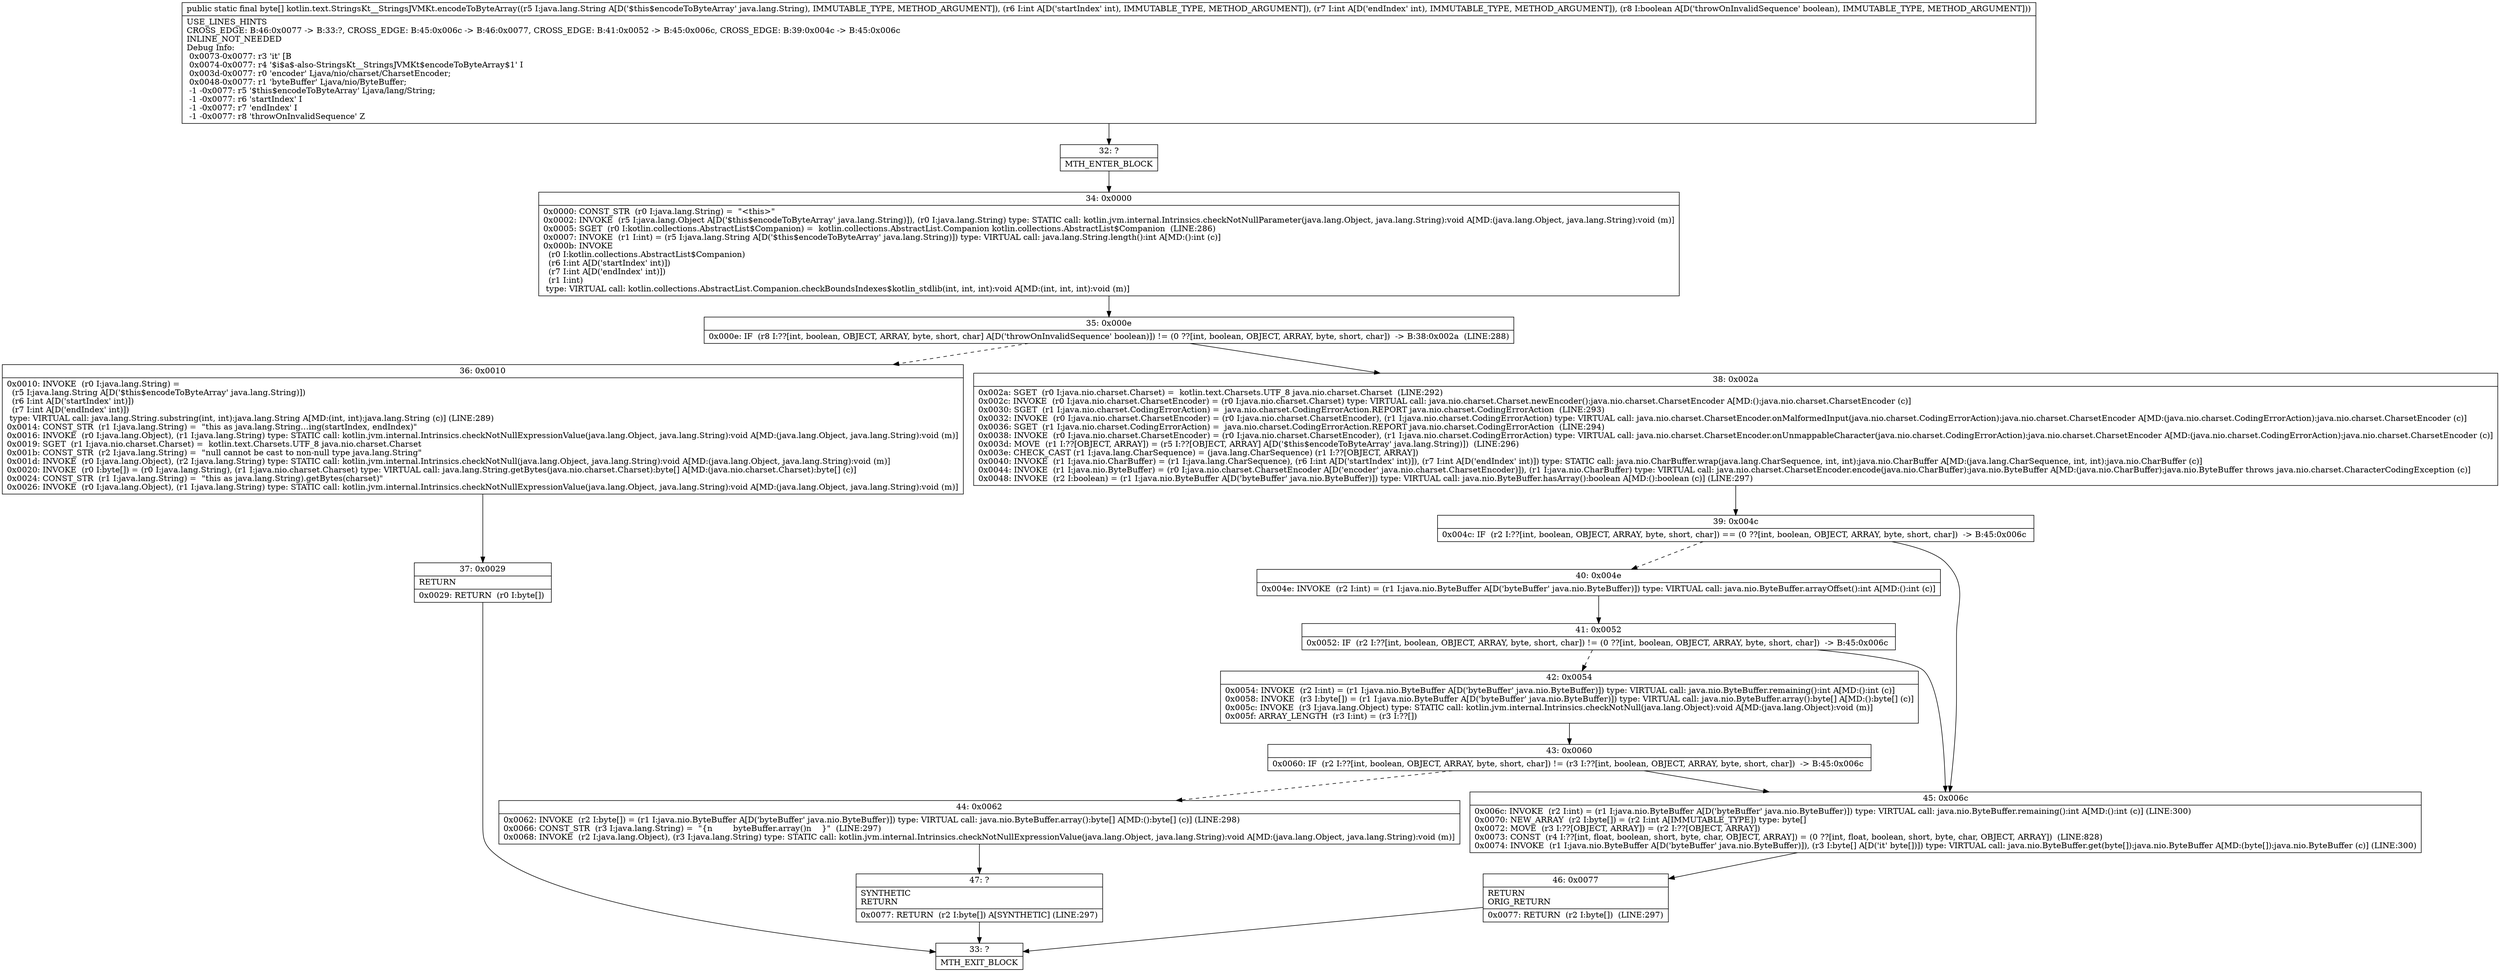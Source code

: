 digraph "CFG forkotlin.text.StringsKt__StringsJVMKt.encodeToByteArray(Ljava\/lang\/String;IIZ)[B" {
Node_32 [shape=record,label="{32\:\ ?|MTH_ENTER_BLOCK\l}"];
Node_34 [shape=record,label="{34\:\ 0x0000|0x0000: CONST_STR  (r0 I:java.lang.String) =  \"\<this\>\" \l0x0002: INVOKE  (r5 I:java.lang.Object A[D('$this$encodeToByteArray' java.lang.String)]), (r0 I:java.lang.String) type: STATIC call: kotlin.jvm.internal.Intrinsics.checkNotNullParameter(java.lang.Object, java.lang.String):void A[MD:(java.lang.Object, java.lang.String):void (m)]\l0x0005: SGET  (r0 I:kotlin.collections.AbstractList$Companion) =  kotlin.collections.AbstractList.Companion kotlin.collections.AbstractList$Companion  (LINE:286)\l0x0007: INVOKE  (r1 I:int) = (r5 I:java.lang.String A[D('$this$encodeToByteArray' java.lang.String)]) type: VIRTUAL call: java.lang.String.length():int A[MD:():int (c)]\l0x000b: INVOKE  \l  (r0 I:kotlin.collections.AbstractList$Companion)\l  (r6 I:int A[D('startIndex' int)])\l  (r7 I:int A[D('endIndex' int)])\l  (r1 I:int)\l type: VIRTUAL call: kotlin.collections.AbstractList.Companion.checkBoundsIndexes$kotlin_stdlib(int, int, int):void A[MD:(int, int, int):void (m)]\l}"];
Node_35 [shape=record,label="{35\:\ 0x000e|0x000e: IF  (r8 I:??[int, boolean, OBJECT, ARRAY, byte, short, char] A[D('throwOnInvalidSequence' boolean)]) != (0 ??[int, boolean, OBJECT, ARRAY, byte, short, char])  \-\> B:38:0x002a  (LINE:288)\l}"];
Node_36 [shape=record,label="{36\:\ 0x0010|0x0010: INVOKE  (r0 I:java.lang.String) = \l  (r5 I:java.lang.String A[D('$this$encodeToByteArray' java.lang.String)])\l  (r6 I:int A[D('startIndex' int)])\l  (r7 I:int A[D('endIndex' int)])\l type: VIRTUAL call: java.lang.String.substring(int, int):java.lang.String A[MD:(int, int):java.lang.String (c)] (LINE:289)\l0x0014: CONST_STR  (r1 I:java.lang.String) =  \"this as java.lang.String…ing(startIndex, endIndex)\" \l0x0016: INVOKE  (r0 I:java.lang.Object), (r1 I:java.lang.String) type: STATIC call: kotlin.jvm.internal.Intrinsics.checkNotNullExpressionValue(java.lang.Object, java.lang.String):void A[MD:(java.lang.Object, java.lang.String):void (m)]\l0x0019: SGET  (r1 I:java.nio.charset.Charset) =  kotlin.text.Charsets.UTF_8 java.nio.charset.Charset \l0x001b: CONST_STR  (r2 I:java.lang.String) =  \"null cannot be cast to non\-null type java.lang.String\" \l0x001d: INVOKE  (r0 I:java.lang.Object), (r2 I:java.lang.String) type: STATIC call: kotlin.jvm.internal.Intrinsics.checkNotNull(java.lang.Object, java.lang.String):void A[MD:(java.lang.Object, java.lang.String):void (m)]\l0x0020: INVOKE  (r0 I:byte[]) = (r0 I:java.lang.String), (r1 I:java.nio.charset.Charset) type: VIRTUAL call: java.lang.String.getBytes(java.nio.charset.Charset):byte[] A[MD:(java.nio.charset.Charset):byte[] (c)]\l0x0024: CONST_STR  (r1 I:java.lang.String) =  \"this as java.lang.String).getBytes(charset)\" \l0x0026: INVOKE  (r0 I:java.lang.Object), (r1 I:java.lang.String) type: STATIC call: kotlin.jvm.internal.Intrinsics.checkNotNullExpressionValue(java.lang.Object, java.lang.String):void A[MD:(java.lang.Object, java.lang.String):void (m)]\l}"];
Node_37 [shape=record,label="{37\:\ 0x0029|RETURN\l|0x0029: RETURN  (r0 I:byte[]) \l}"];
Node_33 [shape=record,label="{33\:\ ?|MTH_EXIT_BLOCK\l}"];
Node_38 [shape=record,label="{38\:\ 0x002a|0x002a: SGET  (r0 I:java.nio.charset.Charset) =  kotlin.text.Charsets.UTF_8 java.nio.charset.Charset  (LINE:292)\l0x002c: INVOKE  (r0 I:java.nio.charset.CharsetEncoder) = (r0 I:java.nio.charset.Charset) type: VIRTUAL call: java.nio.charset.Charset.newEncoder():java.nio.charset.CharsetEncoder A[MD:():java.nio.charset.CharsetEncoder (c)]\l0x0030: SGET  (r1 I:java.nio.charset.CodingErrorAction) =  java.nio.charset.CodingErrorAction.REPORT java.nio.charset.CodingErrorAction  (LINE:293)\l0x0032: INVOKE  (r0 I:java.nio.charset.CharsetEncoder) = (r0 I:java.nio.charset.CharsetEncoder), (r1 I:java.nio.charset.CodingErrorAction) type: VIRTUAL call: java.nio.charset.CharsetEncoder.onMalformedInput(java.nio.charset.CodingErrorAction):java.nio.charset.CharsetEncoder A[MD:(java.nio.charset.CodingErrorAction):java.nio.charset.CharsetEncoder (c)]\l0x0036: SGET  (r1 I:java.nio.charset.CodingErrorAction) =  java.nio.charset.CodingErrorAction.REPORT java.nio.charset.CodingErrorAction  (LINE:294)\l0x0038: INVOKE  (r0 I:java.nio.charset.CharsetEncoder) = (r0 I:java.nio.charset.CharsetEncoder), (r1 I:java.nio.charset.CodingErrorAction) type: VIRTUAL call: java.nio.charset.CharsetEncoder.onUnmappableCharacter(java.nio.charset.CodingErrorAction):java.nio.charset.CharsetEncoder A[MD:(java.nio.charset.CodingErrorAction):java.nio.charset.CharsetEncoder (c)]\l0x003d: MOVE  (r1 I:??[OBJECT, ARRAY]) = (r5 I:??[OBJECT, ARRAY] A[D('$this$encodeToByteArray' java.lang.String)])  (LINE:296)\l0x003e: CHECK_CAST (r1 I:java.lang.CharSequence) = (java.lang.CharSequence) (r1 I:??[OBJECT, ARRAY]) \l0x0040: INVOKE  (r1 I:java.nio.CharBuffer) = (r1 I:java.lang.CharSequence), (r6 I:int A[D('startIndex' int)]), (r7 I:int A[D('endIndex' int)]) type: STATIC call: java.nio.CharBuffer.wrap(java.lang.CharSequence, int, int):java.nio.CharBuffer A[MD:(java.lang.CharSequence, int, int):java.nio.CharBuffer (c)]\l0x0044: INVOKE  (r1 I:java.nio.ByteBuffer) = (r0 I:java.nio.charset.CharsetEncoder A[D('encoder' java.nio.charset.CharsetEncoder)]), (r1 I:java.nio.CharBuffer) type: VIRTUAL call: java.nio.charset.CharsetEncoder.encode(java.nio.CharBuffer):java.nio.ByteBuffer A[MD:(java.nio.CharBuffer):java.nio.ByteBuffer throws java.nio.charset.CharacterCodingException (c)]\l0x0048: INVOKE  (r2 I:boolean) = (r1 I:java.nio.ByteBuffer A[D('byteBuffer' java.nio.ByteBuffer)]) type: VIRTUAL call: java.nio.ByteBuffer.hasArray():boolean A[MD:():boolean (c)] (LINE:297)\l}"];
Node_39 [shape=record,label="{39\:\ 0x004c|0x004c: IF  (r2 I:??[int, boolean, OBJECT, ARRAY, byte, short, char]) == (0 ??[int, boolean, OBJECT, ARRAY, byte, short, char])  \-\> B:45:0x006c \l}"];
Node_40 [shape=record,label="{40\:\ 0x004e|0x004e: INVOKE  (r2 I:int) = (r1 I:java.nio.ByteBuffer A[D('byteBuffer' java.nio.ByteBuffer)]) type: VIRTUAL call: java.nio.ByteBuffer.arrayOffset():int A[MD:():int (c)]\l}"];
Node_41 [shape=record,label="{41\:\ 0x0052|0x0052: IF  (r2 I:??[int, boolean, OBJECT, ARRAY, byte, short, char]) != (0 ??[int, boolean, OBJECT, ARRAY, byte, short, char])  \-\> B:45:0x006c \l}"];
Node_42 [shape=record,label="{42\:\ 0x0054|0x0054: INVOKE  (r2 I:int) = (r1 I:java.nio.ByteBuffer A[D('byteBuffer' java.nio.ByteBuffer)]) type: VIRTUAL call: java.nio.ByteBuffer.remaining():int A[MD:():int (c)]\l0x0058: INVOKE  (r3 I:byte[]) = (r1 I:java.nio.ByteBuffer A[D('byteBuffer' java.nio.ByteBuffer)]) type: VIRTUAL call: java.nio.ByteBuffer.array():byte[] A[MD:():byte[] (c)]\l0x005c: INVOKE  (r3 I:java.lang.Object) type: STATIC call: kotlin.jvm.internal.Intrinsics.checkNotNull(java.lang.Object):void A[MD:(java.lang.Object):void (m)]\l0x005f: ARRAY_LENGTH  (r3 I:int) = (r3 I:??[]) \l}"];
Node_43 [shape=record,label="{43\:\ 0x0060|0x0060: IF  (r2 I:??[int, boolean, OBJECT, ARRAY, byte, short, char]) != (r3 I:??[int, boolean, OBJECT, ARRAY, byte, short, char])  \-\> B:45:0x006c \l}"];
Node_44 [shape=record,label="{44\:\ 0x0062|0x0062: INVOKE  (r2 I:byte[]) = (r1 I:java.nio.ByteBuffer A[D('byteBuffer' java.nio.ByteBuffer)]) type: VIRTUAL call: java.nio.ByteBuffer.array():byte[] A[MD:():byte[] (c)] (LINE:298)\l0x0066: CONST_STR  (r3 I:java.lang.String) =  \"\{n        byteBuffer.array()n    \}\"  (LINE:297)\l0x0068: INVOKE  (r2 I:java.lang.Object), (r3 I:java.lang.String) type: STATIC call: kotlin.jvm.internal.Intrinsics.checkNotNullExpressionValue(java.lang.Object, java.lang.String):void A[MD:(java.lang.Object, java.lang.String):void (m)]\l}"];
Node_47 [shape=record,label="{47\:\ ?|SYNTHETIC\lRETURN\l|0x0077: RETURN  (r2 I:byte[]) A[SYNTHETIC] (LINE:297)\l}"];
Node_45 [shape=record,label="{45\:\ 0x006c|0x006c: INVOKE  (r2 I:int) = (r1 I:java.nio.ByteBuffer A[D('byteBuffer' java.nio.ByteBuffer)]) type: VIRTUAL call: java.nio.ByteBuffer.remaining():int A[MD:():int (c)] (LINE:300)\l0x0070: NEW_ARRAY  (r2 I:byte[]) = (r2 I:int A[IMMUTABLE_TYPE]) type: byte[] \l0x0072: MOVE  (r3 I:??[OBJECT, ARRAY]) = (r2 I:??[OBJECT, ARRAY]) \l0x0073: CONST  (r4 I:??[int, float, boolean, short, byte, char, OBJECT, ARRAY]) = (0 ??[int, float, boolean, short, byte, char, OBJECT, ARRAY])  (LINE:828)\l0x0074: INVOKE  (r1 I:java.nio.ByteBuffer A[D('byteBuffer' java.nio.ByteBuffer)]), (r3 I:byte[] A[D('it' byte[])]) type: VIRTUAL call: java.nio.ByteBuffer.get(byte[]):java.nio.ByteBuffer A[MD:(byte[]):java.nio.ByteBuffer (c)] (LINE:300)\l}"];
Node_46 [shape=record,label="{46\:\ 0x0077|RETURN\lORIG_RETURN\l|0x0077: RETURN  (r2 I:byte[])  (LINE:297)\l}"];
MethodNode[shape=record,label="{public static final byte[] kotlin.text.StringsKt__StringsJVMKt.encodeToByteArray((r5 I:java.lang.String A[D('$this$encodeToByteArray' java.lang.String), IMMUTABLE_TYPE, METHOD_ARGUMENT]), (r6 I:int A[D('startIndex' int), IMMUTABLE_TYPE, METHOD_ARGUMENT]), (r7 I:int A[D('endIndex' int), IMMUTABLE_TYPE, METHOD_ARGUMENT]), (r8 I:boolean A[D('throwOnInvalidSequence' boolean), IMMUTABLE_TYPE, METHOD_ARGUMENT]))  | USE_LINES_HINTS\lCROSS_EDGE: B:46:0x0077 \-\> B:33:?, CROSS_EDGE: B:45:0x006c \-\> B:46:0x0077, CROSS_EDGE: B:41:0x0052 \-\> B:45:0x006c, CROSS_EDGE: B:39:0x004c \-\> B:45:0x006c\lINLINE_NOT_NEEDED\lDebug Info:\l  0x0073\-0x0077: r3 'it' [B\l  0x0074\-0x0077: r4 '$i$a$\-also\-StringsKt__StringsJVMKt$encodeToByteArray$1' I\l  0x003d\-0x0077: r0 'encoder' Ljava\/nio\/charset\/CharsetEncoder;\l  0x0048\-0x0077: r1 'byteBuffer' Ljava\/nio\/ByteBuffer;\l  \-1 \-0x0077: r5 '$this$encodeToByteArray' Ljava\/lang\/String;\l  \-1 \-0x0077: r6 'startIndex' I\l  \-1 \-0x0077: r7 'endIndex' I\l  \-1 \-0x0077: r8 'throwOnInvalidSequence' Z\l}"];
MethodNode -> Node_32;Node_32 -> Node_34;
Node_34 -> Node_35;
Node_35 -> Node_36[style=dashed];
Node_35 -> Node_38;
Node_36 -> Node_37;
Node_37 -> Node_33;
Node_38 -> Node_39;
Node_39 -> Node_40[style=dashed];
Node_39 -> Node_45;
Node_40 -> Node_41;
Node_41 -> Node_42[style=dashed];
Node_41 -> Node_45;
Node_42 -> Node_43;
Node_43 -> Node_44[style=dashed];
Node_43 -> Node_45;
Node_44 -> Node_47;
Node_47 -> Node_33;
Node_45 -> Node_46;
Node_46 -> Node_33;
}

